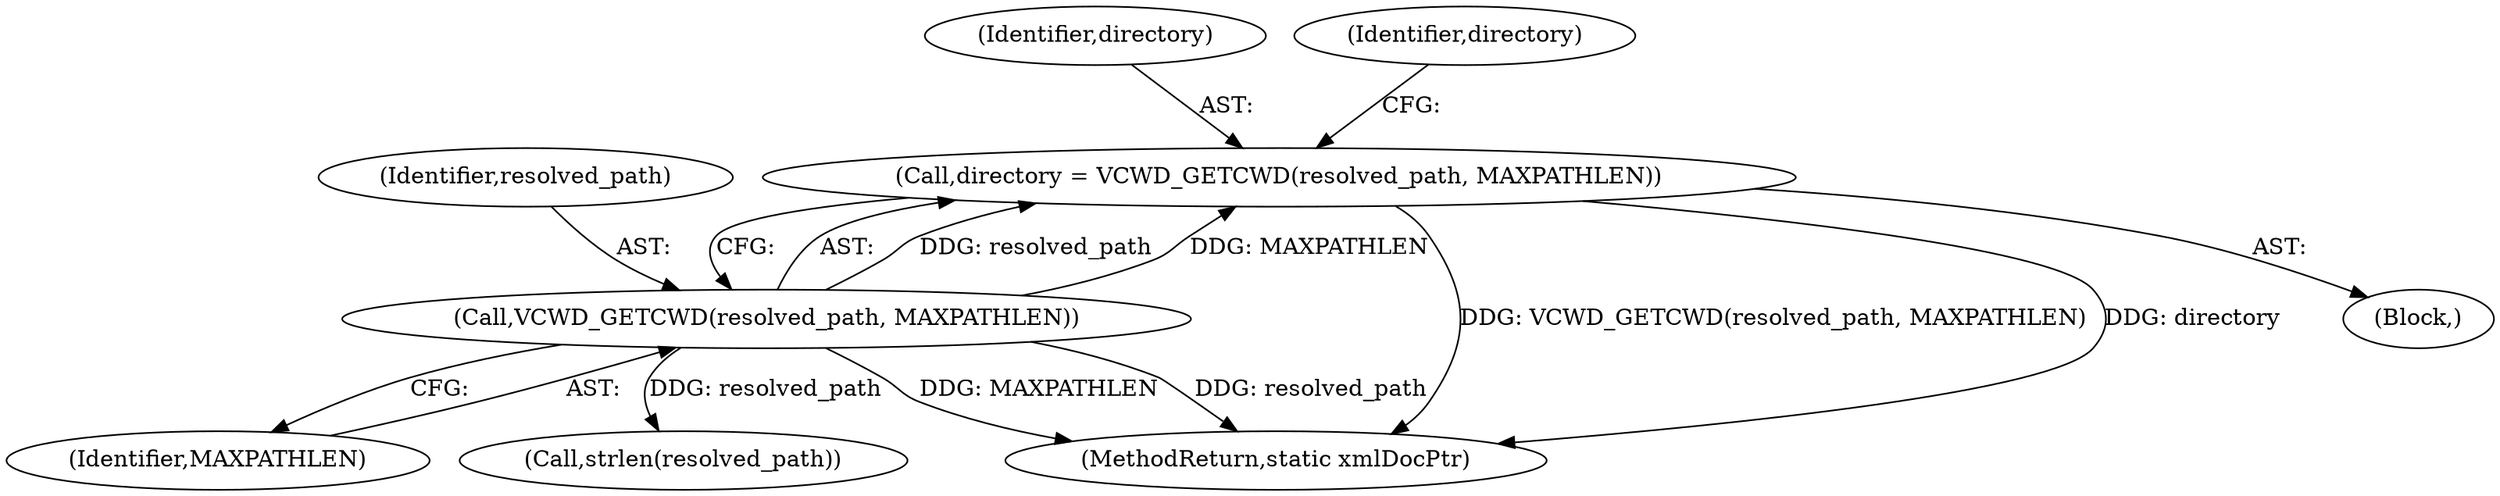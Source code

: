 digraph "0_php_4435b9142ff9813845d5c97ab29a5d637bedb257@pointer" {
"1000260" [label="(Call,directory = VCWD_GETCWD(resolved_path, MAXPATHLEN))"];
"1000262" [label="(Call,VCWD_GETCWD(resolved_path, MAXPATHLEN))"];
"1000260" [label="(Call,directory = VCWD_GETCWD(resolved_path, MAXPATHLEN))"];
"1000264" [label="(Identifier,MAXPATHLEN)"];
"1000262" [label="(Call,VCWD_GETCWD(resolved_path, MAXPATHLEN))"];
"1000283" [label="(Call,strlen(resolved_path))"];
"1001428" [label="(MethodReturn,static xmlDocPtr)"];
"1000261" [label="(Identifier,directory)"];
"1000263" [label="(Identifier,resolved_path)"];
"1000266" [label="(Identifier,directory)"];
"1000259" [label="(Block,)"];
"1000260" -> "1000259"  [label="AST: "];
"1000260" -> "1000262"  [label="CFG: "];
"1000261" -> "1000260"  [label="AST: "];
"1000262" -> "1000260"  [label="AST: "];
"1000266" -> "1000260"  [label="CFG: "];
"1000260" -> "1001428"  [label="DDG: VCWD_GETCWD(resolved_path, MAXPATHLEN)"];
"1000260" -> "1001428"  [label="DDG: directory"];
"1000262" -> "1000260"  [label="DDG: resolved_path"];
"1000262" -> "1000260"  [label="DDG: MAXPATHLEN"];
"1000262" -> "1000264"  [label="CFG: "];
"1000263" -> "1000262"  [label="AST: "];
"1000264" -> "1000262"  [label="AST: "];
"1000262" -> "1001428"  [label="DDG: MAXPATHLEN"];
"1000262" -> "1001428"  [label="DDG: resolved_path"];
"1000262" -> "1000283"  [label="DDG: resolved_path"];
}
